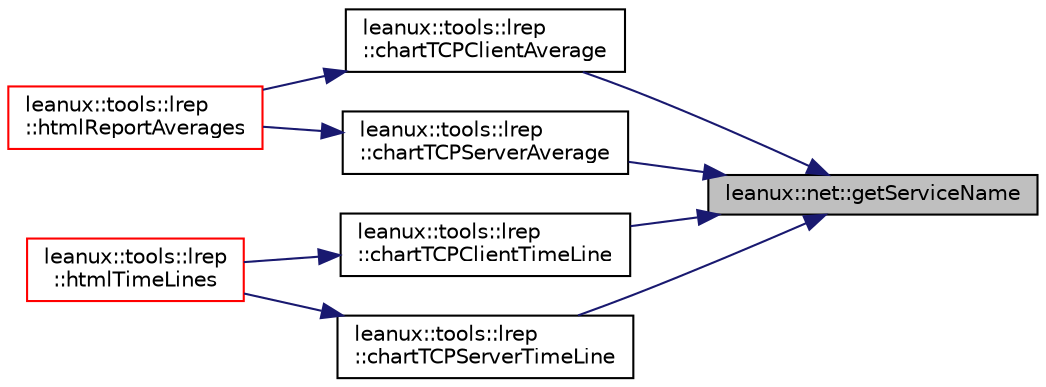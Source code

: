 digraph "leanux::net::getServiceName"
{
 // LATEX_PDF_SIZE
  bgcolor="transparent";
  edge [fontname="Helvetica",fontsize="10",labelfontname="Helvetica",labelfontsize="10"];
  node [fontname="Helvetica",fontsize="10",shape=record];
  rankdir="RL";
  Node1 [label="leanux::net::getServiceName",height=0.2,width=0.4,color="black", fillcolor="grey75", style="filled", fontcolor="black",tooltip="Get the service name, eg 'ssh' for port 22."];
  Node1 -> Node2 [dir="back",color="midnightblue",fontsize="10",style="solid",fontname="Helvetica"];
  Node2 [label="leanux::tools::lrep\l::chartTCPClientAverage",height=0.2,width=0.4,color="black",URL="$namespaceleanux_1_1tools_1_1lrep.html#ade6717549f68d3afc101be46a59d4348",tooltip=" "];
  Node2 -> Node3 [dir="back",color="midnightblue",fontsize="10",style="solid",fontname="Helvetica"];
  Node3 [label="leanux::tools::lrep\l::htmlReportAverages",height=0.2,width=0.4,color="red",URL="$namespaceleanux_1_1tools_1_1lrep.html#ae8f0cfa4040dda0d19fe047d8a186a59",tooltip=" "];
  Node1 -> Node6 [dir="back",color="midnightblue",fontsize="10",style="solid",fontname="Helvetica"];
  Node6 [label="leanux::tools::lrep\l::chartTCPClientTimeLine",height=0.2,width=0.4,color="black",URL="$namespaceleanux_1_1tools_1_1lrep.html#abb105274c50a277438a21f4c73e1d381",tooltip=" "];
  Node6 -> Node7 [dir="back",color="midnightblue",fontsize="10",style="solid",fontname="Helvetica"];
  Node7 [label="leanux::tools::lrep\l::htmlTimeLines",height=0.2,width=0.4,color="red",URL="$namespaceleanux_1_1tools_1_1lrep.html#a6f351b4134bb9689630c092625774c9d",tooltip=" "];
  Node1 -> Node8 [dir="back",color="midnightblue",fontsize="10",style="solid",fontname="Helvetica"];
  Node8 [label="leanux::tools::lrep\l::chartTCPServerAverage",height=0.2,width=0.4,color="black",URL="$namespaceleanux_1_1tools_1_1lrep.html#ad20c11d51522dd9480766869e451ca22",tooltip=" "];
  Node8 -> Node3 [dir="back",color="midnightblue",fontsize="10",style="solid",fontname="Helvetica"];
  Node1 -> Node9 [dir="back",color="midnightblue",fontsize="10",style="solid",fontname="Helvetica"];
  Node9 [label="leanux::tools::lrep\l::chartTCPServerTimeLine",height=0.2,width=0.4,color="black",URL="$namespaceleanux_1_1tools_1_1lrep.html#afea1d8a7ccefd494266833dd4ecfa33d",tooltip=" "];
  Node9 -> Node7 [dir="back",color="midnightblue",fontsize="10",style="solid",fontname="Helvetica"];
}
